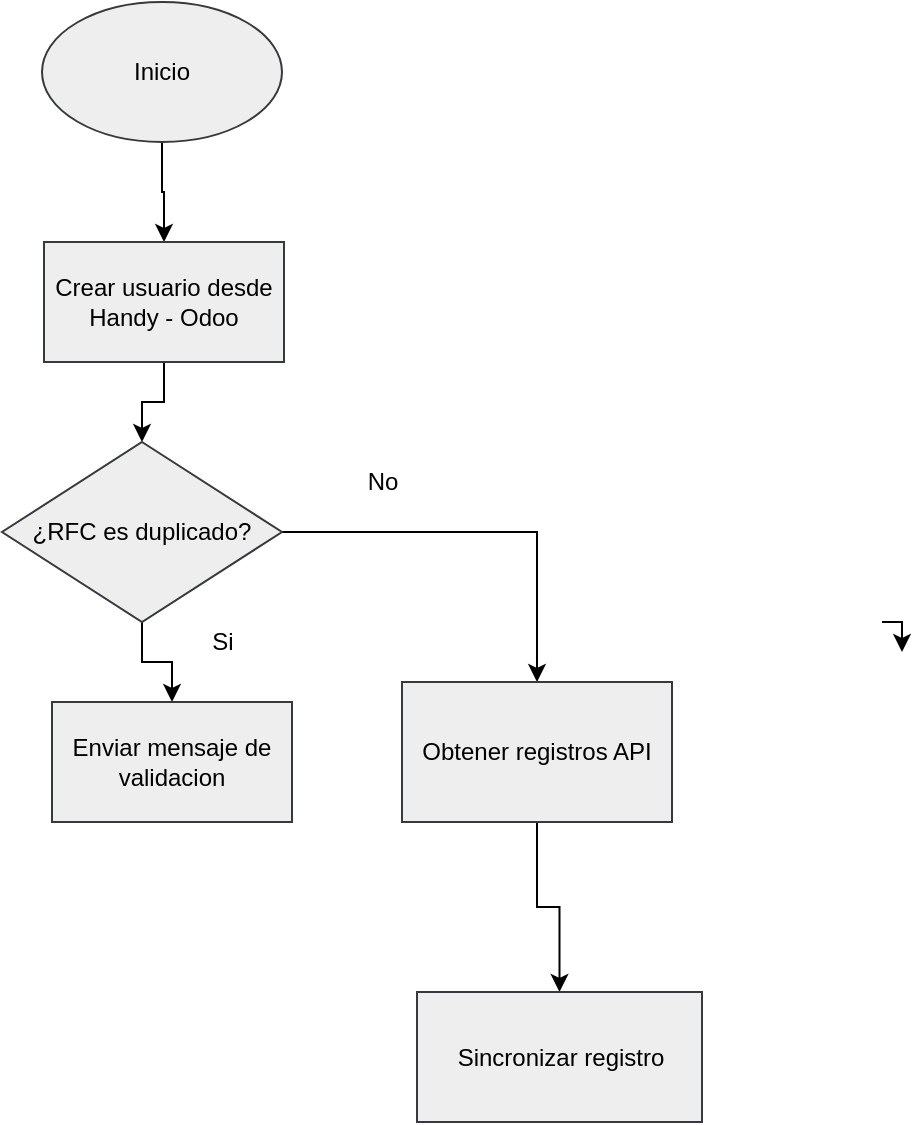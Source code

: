 <mxfile>
    <diagram id="Ewqq2xkTRS4HWay-SpXc" name="Page-1">
        <mxGraphModel dx="810" dy="591" grid="1" gridSize="10" guides="1" tooltips="1" connect="1" arrows="1" fold="1" page="1" pageScale="1" pageWidth="827" pageHeight="1169" math="0" shadow="0">
            <root>
                <mxCell id="0"/>
                <mxCell id="1" parent="0"/>
                <mxCell id="3" style="edgeStyle=orthogonalEdgeStyle;rounded=0;orthogonalLoop=1;jettySize=auto;html=1;" parent="1" edge="1">
                    <mxGeometry relative="1" as="geometry">
                        <mxPoint x="760" y="345" as="targetPoint"/>
                        <mxPoint x="750" y="330" as="sourcePoint"/>
                    </mxGeometry>
                </mxCell>
                <mxCell id="14" value="" style="edgeStyle=orthogonalEdgeStyle;rounded=0;orthogonalLoop=1;jettySize=auto;html=1;" parent="1" source="12" target="13" edge="1">
                    <mxGeometry relative="1" as="geometry"/>
                </mxCell>
                <mxCell id="12" value="Inicio" style="ellipse;whiteSpace=wrap;html=1;fillColor=#eeeeee;strokeColor=#36393d;fontColor=#000000;" parent="1" vertex="1">
                    <mxGeometry x="330" y="20" width="120" height="70" as="geometry"/>
                </mxCell>
                <mxCell id="16" value="" style="edgeStyle=orthogonalEdgeStyle;rounded=0;orthogonalLoop=1;jettySize=auto;html=1;" parent="1" source="13" target="15" edge="1">
                    <mxGeometry relative="1" as="geometry"/>
                </mxCell>
                <mxCell id="13" value="Crear usuario desde Handy - Odoo" style="whiteSpace=wrap;html=1;fillColor=#eeeeee;strokeColor=#36393d;fontColor=#000000;" parent="1" vertex="1">
                    <mxGeometry x="331" y="140" width="120" height="60" as="geometry"/>
                </mxCell>
                <mxCell id="18" value="" style="edgeStyle=orthogonalEdgeStyle;rounded=0;orthogonalLoop=1;jettySize=auto;html=1;" parent="1" source="15" target="17" edge="1">
                    <mxGeometry relative="1" as="geometry"/>
                </mxCell>
                <mxCell id="20" value="" style="edgeStyle=orthogonalEdgeStyle;rounded=0;orthogonalLoop=1;jettySize=auto;html=1;" parent="1" source="15" target="19" edge="1">
                    <mxGeometry relative="1" as="geometry"/>
                </mxCell>
                <mxCell id="15" value="¿RFC es duplicado?" style="rhombus;whiteSpace=wrap;html=1;strokeColor=#36393d;fillColor=#eeeeee;fontColor=#000000;" parent="1" vertex="1">
                    <mxGeometry x="310" y="240" width="140" height="90" as="geometry"/>
                </mxCell>
                <mxCell id="17" value="Enviar mensaje de validacion" style="whiteSpace=wrap;html=1;fillColor=#eeeeee;strokeColor=#36393d;fontColor=#000000;" parent="1" vertex="1">
                    <mxGeometry x="335" y="370" width="120" height="60" as="geometry"/>
                </mxCell>
                <mxCell id="22" value="" style="edgeStyle=orthogonalEdgeStyle;rounded=0;orthogonalLoop=1;jettySize=auto;html=1;" parent="1" source="19" target="21" edge="1">
                    <mxGeometry relative="1" as="geometry"/>
                </mxCell>
                <mxCell id="19" value="Obtener registros API" style="whiteSpace=wrap;html=1;strokeColor=#36393d;fillColor=#eeeeee;fontColor=#000000;" parent="1" vertex="1">
                    <mxGeometry x="510" y="360" width="135" height="70" as="geometry"/>
                </mxCell>
                <mxCell id="21" value="Sincronizar registro" style="whiteSpace=wrap;html=1;fillColor=#eeeeee;strokeColor=#36393d;fontColor=#000000;" parent="1" vertex="1">
                    <mxGeometry x="517.5" y="515" width="142.5" height="65" as="geometry"/>
                </mxCell>
                <mxCell id="23" value="Si" style="text;html=1;align=center;verticalAlign=middle;resizable=0;points=[];autosize=1;strokeColor=none;" parent="1" vertex="1">
                    <mxGeometry x="405" y="330" width="30" height="20" as="geometry"/>
                </mxCell>
                <mxCell id="24" value="No" style="text;html=1;align=center;verticalAlign=middle;resizable=0;points=[];autosize=1;strokeColor=none;" parent="1" vertex="1">
                    <mxGeometry x="485" y="250" width="30" height="20" as="geometry"/>
                </mxCell>
            </root>
        </mxGraphModel>
    </diagram>
</mxfile>
